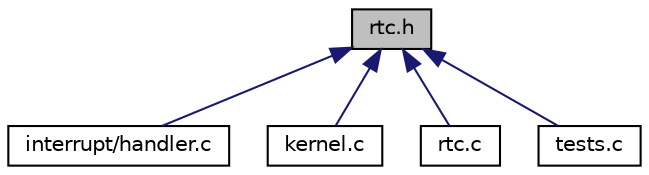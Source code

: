 digraph "rtc.h"
{
  edge [fontname="Helvetica",fontsize="10",labelfontname="Helvetica",labelfontsize="10"];
  node [fontname="Helvetica",fontsize="10",shape=record];
  Node2 [label="rtc.h",height=0.2,width=0.4,color="black", fillcolor="grey75", style="filled", fontcolor="black"];
  Node2 -> Node3 [dir="back",color="midnightblue",fontsize="10",style="solid",fontname="Helvetica"];
  Node3 [label="interrupt/handler.c",height=0.2,width=0.4,color="black", fillcolor="white", style="filled",URL="$handler_8c.html"];
  Node2 -> Node4 [dir="back",color="midnightblue",fontsize="10",style="solid",fontname="Helvetica"];
  Node4 [label="kernel.c",height=0.2,width=0.4,color="black", fillcolor="white", style="filled",URL="$kernel_8c.html"];
  Node2 -> Node5 [dir="back",color="midnightblue",fontsize="10",style="solid",fontname="Helvetica"];
  Node5 [label="rtc.c",height=0.2,width=0.4,color="black", fillcolor="white", style="filled",URL="$rtc_8c.html"];
  Node2 -> Node6 [dir="back",color="midnightblue",fontsize="10",style="solid",fontname="Helvetica"];
  Node6 [label="tests.c",height=0.2,width=0.4,color="black", fillcolor="white", style="filled",URL="$tests_8c.html"];
}
